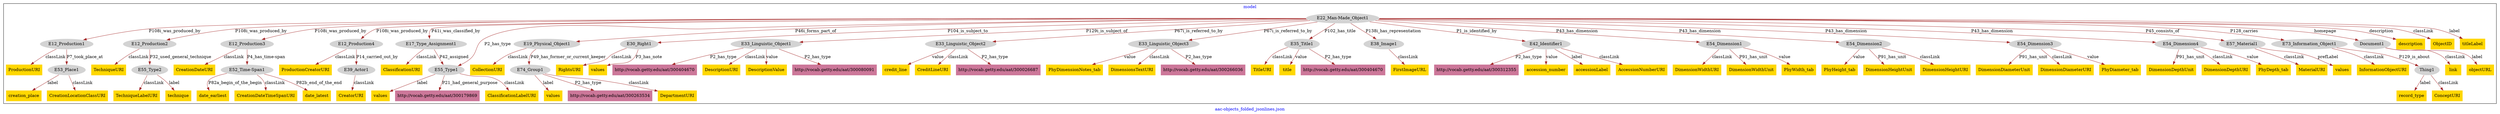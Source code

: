 digraph n0 {
fontcolor="blue"
remincross="true"
label="aac-objects_folded_jsonlines.json"
subgraph cluster {
label="model"
n2[style="filled",color="white",fillcolor="lightgray",label="E12_Production1"];
n3[style="filled",color="white",fillcolor="lightgray",label="E53_Place1"];
n4[style="filled",color="white",fillcolor="lightgray",label="E12_Production2"];
n5[style="filled",color="white",fillcolor="lightgray",label="E55_Type2"];
n6[style="filled",color="white",fillcolor="lightgray",label="E12_Production3"];
n7[style="filled",color="white",fillcolor="lightgray",label="E52_Time-Span1"];
n8[style="filled",color="white",fillcolor="lightgray",label="E12_Production4"];
n9[style="filled",color="white",fillcolor="lightgray",label="E39_Actor1"];
n10[style="filled",color="white",fillcolor="lightgray",label="E17_Type_Assignment1"];
n11[style="filled",color="white",fillcolor="lightgray",label="E55_Type1"];
n12[style="filled",color="white",fillcolor="lightgray",label="E19_Physical_Object1"];
n13[style="filled",color="white",fillcolor="lightgray",label="E74_Group1"];
n14[style="filled",color="white",fillcolor="lightgray",label="E22_Man-Made_Object1"];
n15[style="filled",color="white",fillcolor="lightgray",label="E30_Right1"];
n16[style="filled",color="white",fillcolor="lightgray",label="E33_Linguistic_Object1"];
n17[style="filled",color="white",fillcolor="lightgray",label="E33_Linguistic_Object2"];
n18[style="filled",color="white",fillcolor="lightgray",label="E33_Linguistic_Object3"];
n19[style="filled",color="white",fillcolor="lightgray",label="E35_Title1"];
n20[style="filled",color="white",fillcolor="lightgray",label="E38_Image1"];
n21[style="filled",color="white",fillcolor="lightgray",label="E42_Identifier1"];
n22[style="filled",color="white",fillcolor="lightgray",label="E54_Dimension1"];
n23[style="filled",color="white",fillcolor="lightgray",label="E54_Dimension2"];
n24[style="filled",color="white",fillcolor="lightgray",label="E54_Dimension3"];
n25[style="filled",color="white",fillcolor="lightgray",label="E54_Dimension4"];
n26[style="filled",color="white",fillcolor="lightgray",label="E57_Material1"];
n27[style="filled",color="white",fillcolor="lightgray",label="E73_Information_Object1"];
n28[style="filled",color="white",fillcolor="lightgray",label="Document1"];
n29[style="filled",color="white",fillcolor="lightgray",label="Thing1"];
n30[shape="plaintext",style="filled",fillcolor="gold",label="DescriptionURI"];
n31[shape="plaintext",style="filled",fillcolor="gold",label="accession_number"];
n32[shape="plaintext",style="filled",fillcolor="gold",label="FirstImageURL"];
n33[shape="plaintext",style="filled",fillcolor="gold",label="values"];
n34[shape="plaintext",style="filled",fillcolor="gold",label="DimensionDepthUnit"];
n35[shape="plaintext",style="filled",fillcolor="gold",label="DepartmentURI"];
n36[shape="plaintext",style="filled",fillcolor="gold",label="DimensionWidthURI"];
n37[shape="plaintext",style="filled",fillcolor="gold",label="TechniqueURI"];
n38[shape="plaintext",style="filled",fillcolor="gold",label="CreationDateURI"];
n39[shape="plaintext",style="filled",fillcolor="gold",label="accessionLabel"];
n40[shape="plaintext",style="filled",fillcolor="gold",label="ClassificationURI"];
n41[shape="plaintext",style="filled",fillcolor="gold",label="values"];
n42[shape="plaintext",style="filled",fillcolor="gold",label="CollectionURI"];
n43[shape="plaintext",style="filled",fillcolor="gold",label="credit_line"];
n44[shape="plaintext",style="filled",fillcolor="gold",label="ClassificationLabelURI"];
n45[shape="plaintext",style="filled",fillcolor="gold",label="DimensionDiameterUnit"];
n46[shape="plaintext",style="filled",fillcolor="gold",label="description"];
n47[shape="plaintext",style="filled",fillcolor="gold",label="DimensionDiameterURI"];
n48[shape="plaintext",style="filled",fillcolor="gold",label="creation_place"];
n49[shape="plaintext",style="filled",fillcolor="gold",label="values"];
n50[shape="plaintext",style="filled",fillcolor="gold",label="RightsURI"];
n51[shape="plaintext",style="filled",fillcolor="gold",label="DimensionDepthURI"];
n52[shape="plaintext",style="filled",fillcolor="gold",label="date_latest"];
n53[shape="plaintext",style="filled",fillcolor="gold",label="MaterialURI"];
n54[shape="plaintext",style="filled",fillcolor="gold",label="CreationLocationClassURI"];
n55[shape="plaintext",style="filled",fillcolor="gold",label="date_earliest"];
n56[shape="plaintext",style="filled",fillcolor="gold",label="CreditLineURI"];
n57[shape="plaintext",style="filled",fillcolor="gold",label="CreationDateTimeSpanURI"];
n58[shape="plaintext",style="filled",fillcolor="gold",label="PhyHeight_tab"];
n59[shape="plaintext",style="filled",fillcolor="gold",label="DimensionHeightUnit"];
n60[shape="plaintext",style="filled",fillcolor="gold",label="PhyDimensionNotes_tab"];
n61[shape="plaintext",style="filled",fillcolor="gold",label="ProductionURI"];
n62[shape="plaintext",style="filled",fillcolor="gold",label="DimensionWidthUnit"];
n63[shape="plaintext",style="filled",fillcolor="gold",label="record_type"];
n64[shape="plaintext",style="filled",fillcolor="gold",label="DescriptionValue"];
n65[shape="plaintext",style="filled",fillcolor="gold",label="ObjectID"];
n66[shape="plaintext",style="filled",fillcolor="gold",label="PhyDiameter_tab"];
n67[shape="plaintext",style="filled",fillcolor="gold",label="TitleURI"];
n68[shape="plaintext",style="filled",fillcolor="gold",label="PhyDepth_tab"];
n69[shape="plaintext",style="filled",fillcolor="gold",label="TechniqueLabelURI"];
n70[shape="plaintext",style="filled",fillcolor="gold",label="DimensionHeightURI"];
n71[shape="plaintext",style="filled",fillcolor="gold",label="InformationObjectURI"];
n72[shape="plaintext",style="filled",fillcolor="gold",label="title"];
n73[shape="plaintext",style="filled",fillcolor="gold",label="technique"];
n74[shape="plaintext",style="filled",fillcolor="gold",label="AccessionNumberURI"];
n75[shape="plaintext",style="filled",fillcolor="gold",label="DimensionsTextURI"];
n76[shape="plaintext",style="filled",fillcolor="gold",label="ConceptURI"];
n77[shape="plaintext",style="filled",fillcolor="gold",label="values"];
n78[shape="plaintext",style="filled",fillcolor="gold",label="CreatorURI"];
n79[shape="plaintext",style="filled",fillcolor="gold",label="PhyWidth_tab"];
n80[shape="plaintext",style="filled",fillcolor="gold",label="ProductionCreatorURI"];
n81[shape="plaintext",style="filled",fillcolor="gold",label="objectURL"];
n82[shape="plaintext",style="filled",fillcolor="gold",label="link"];
n83[shape="plaintext",style="filled",fillcolor="gold",label="titleLabel"];
n84[shape="plaintext",style="filled",fillcolor="#CC7799",label="http://vocab.getty.edu/aat/300263534"];
n85[shape="plaintext",style="filled",fillcolor="#CC7799",label="http://vocab.getty.edu/aat/300080091"];
n86[shape="plaintext",style="filled",fillcolor="#CC7799",label="http://vocab.getty.edu/aat/300179869"];
n87[shape="plaintext",style="filled",fillcolor="#CC7799",label="http://vocab.getty.edu/aat/300404670"];
n88[shape="plaintext",style="filled",fillcolor="#CC7799",label="http://vocab.getty.edu/aat/300404670"];
n89[shape="plaintext",style="filled",fillcolor="#CC7799",label="http://vocab.getty.edu/aat/300312355"];
n90[shape="plaintext",style="filled",fillcolor="#CC7799",label="http://vocab.getty.edu/aat/300266036"];
n91[shape="plaintext",style="filled",fillcolor="#CC7799",label="http://vocab.getty.edu/aat/300026687"];
}
n2 -> n3[color="brown",fontcolor="black",label="P7_took_place_at"]
n4 -> n5[color="brown",fontcolor="black",label="P32_used_general_technique"]
n6 -> n7[color="brown",fontcolor="black",label="P4_has_time-span"]
n8 -> n9[color="brown",fontcolor="black",label="P14_carried_out_by"]
n10 -> n11[color="brown",fontcolor="black",label="P42_assigned"]
n12 -> n13[color="brown",fontcolor="black",label="P49_has_former_or_current_keeper"]
n14 -> n2[color="brown",fontcolor="black",label="P108i_was_produced_by"]
n14 -> n4[color="brown",fontcolor="black",label="P108i_was_produced_by"]
n14 -> n6[color="brown",fontcolor="black",label="P108i_was_produced_by"]
n14 -> n8[color="brown",fontcolor="black",label="P108i_was_produced_by"]
n14 -> n10[color="brown",fontcolor="black",label="P41i_was_classified_by"]
n14 -> n12[color="brown",fontcolor="black",label="P46i_forms_part_of"]
n14 -> n15[color="brown",fontcolor="black",label="P104_is_subject_to"]
n14 -> n16[color="brown",fontcolor="black",label="P129i_is_subject_of"]
n14 -> n17[color="brown",fontcolor="black",label="P67i_is_referred_to_by"]
n14 -> n18[color="brown",fontcolor="black",label="P67i_is_referred_to_by"]
n14 -> n19[color="brown",fontcolor="black",label="P102_has_title"]
n14 -> n20[color="brown",fontcolor="black",label="P138i_has_representation"]
n14 -> n21[color="brown",fontcolor="black",label="P1_is_identified_by"]
n14 -> n22[color="brown",fontcolor="black",label="P43_has_dimension"]
n14 -> n23[color="brown",fontcolor="black",label="P43_has_dimension"]
n14 -> n24[color="brown",fontcolor="black",label="P43_has_dimension"]
n14 -> n25[color="brown",fontcolor="black",label="P43_has_dimension"]
n14 -> n26[color="brown",fontcolor="black",label="P45_consists_of"]
n14 -> n27[color="brown",fontcolor="black",label="P128_carries"]
n14 -> n28[color="brown",fontcolor="black",label="homepage"]
n27 -> n29[color="brown",fontcolor="black",label="P129_is_about"]
n16 -> n30[color="brown",fontcolor="black",label="classLink"]
n21 -> n31[color="brown",fontcolor="black",label="value"]
n20 -> n32[color="brown",fontcolor="black",label="classLink"]
n15 -> n33[color="brown",fontcolor="black",label="P3_has_note"]
n25 -> n34[color="brown",fontcolor="black",label="P91_has_unit"]
n13 -> n35[color="brown",fontcolor="black",label="classLink"]
n22 -> n36[color="brown",fontcolor="black",label="classLink"]
n4 -> n37[color="brown",fontcolor="black",label="classLink"]
n6 -> n38[color="brown",fontcolor="black",label="classLink"]
n21 -> n39[color="brown",fontcolor="black",label="label"]
n10 -> n40[color="brown",fontcolor="black",label="classLink"]
n26 -> n41[color="brown",fontcolor="black",label="prefLabel"]
n12 -> n42[color="brown",fontcolor="black",label="classLink"]
n17 -> n43[color="brown",fontcolor="black",label="value"]
n11 -> n44[color="brown",fontcolor="black",label="classLink"]
n24 -> n45[color="brown",fontcolor="black",label="P91_has_unit"]
n14 -> n46[color="brown",fontcolor="black",label="description"]
n24 -> n47[color="brown",fontcolor="black",label="classLink"]
n3 -> n48[color="brown",fontcolor="black",label="label"]
n13 -> n49[color="brown",fontcolor="black",label="label"]
n15 -> n50[color="brown",fontcolor="black",label="classLink"]
n25 -> n51[color="brown",fontcolor="black",label="classLink"]
n7 -> n52[color="brown",fontcolor="black",label="P82b_end_of_the_end"]
n26 -> n53[color="brown",fontcolor="black",label="classLink"]
n3 -> n54[color="brown",fontcolor="black",label="classLink"]
n7 -> n55[color="brown",fontcolor="black",label="P82a_begin_of_the_begin"]
n17 -> n56[color="brown",fontcolor="black",label="classLink"]
n7 -> n57[color="brown",fontcolor="black",label="classLink"]
n23 -> n58[color="brown",fontcolor="black",label="value"]
n23 -> n59[color="brown",fontcolor="black",label="P91_has_unit"]
n18 -> n60[color="brown",fontcolor="black",label="value"]
n2 -> n61[color="brown",fontcolor="black",label="classLink"]
n22 -> n62[color="brown",fontcolor="black",label="P91_has_unit"]
n29 -> n63[color="brown",fontcolor="black",label="label"]
n16 -> n64[color="brown",fontcolor="black",label="value"]
n14 -> n65[color="brown",fontcolor="black",label="classLink"]
n24 -> n66[color="brown",fontcolor="black",label="value"]
n19 -> n67[color="brown",fontcolor="black",label="classLink"]
n25 -> n68[color="brown",fontcolor="black",label="value"]
n5 -> n69[color="brown",fontcolor="black",label="classLink"]
n23 -> n70[color="brown",fontcolor="black",label="classLink"]
n27 -> n71[color="brown",fontcolor="black",label="classLink"]
n19 -> n72[color="brown",fontcolor="black",label="value"]
n5 -> n73[color="brown",fontcolor="black",label="label"]
n21 -> n74[color="brown",fontcolor="black",label="classLink"]
n18 -> n75[color="brown",fontcolor="black",label="classLink"]
n29 -> n76[color="brown",fontcolor="black",label="classLink"]
n11 -> n77[color="brown",fontcolor="black",label="label"]
n9 -> n78[color="brown",fontcolor="black",label="classLink"]
n22 -> n79[color="brown",fontcolor="black",label="value"]
n8 -> n80[color="brown",fontcolor="black",label="classLink"]
n28 -> n81[color="brown",fontcolor="black",label="label"]
n28 -> n82[color="brown",fontcolor="black",label="classLink"]
n14 -> n83[color="brown",fontcolor="black",label="label"]
n13 -> n84[color="brown",fontcolor="black",label="P2_has_type"]
n16 -> n85[color="brown",fontcolor="black",label="P2_has_type"]
n11 -> n86[color="brown",fontcolor="black",label="P21_had_general_purpose"]
n16 -> n87[color="brown",fontcolor="black",label="P2_has_type"]
n19 -> n88[color="brown",fontcolor="black",label="P2_has_type"]
n14 -> n11[color="brown",fontcolor="black",label="P2_has_type"]
n21 -> n89[color="brown",fontcolor="black",label="P2_has_type"]
n18 -> n90[color="brown",fontcolor="black",label="P2_has_type"]
n17 -> n91[color="brown",fontcolor="black",label="P2_has_type"]
}
